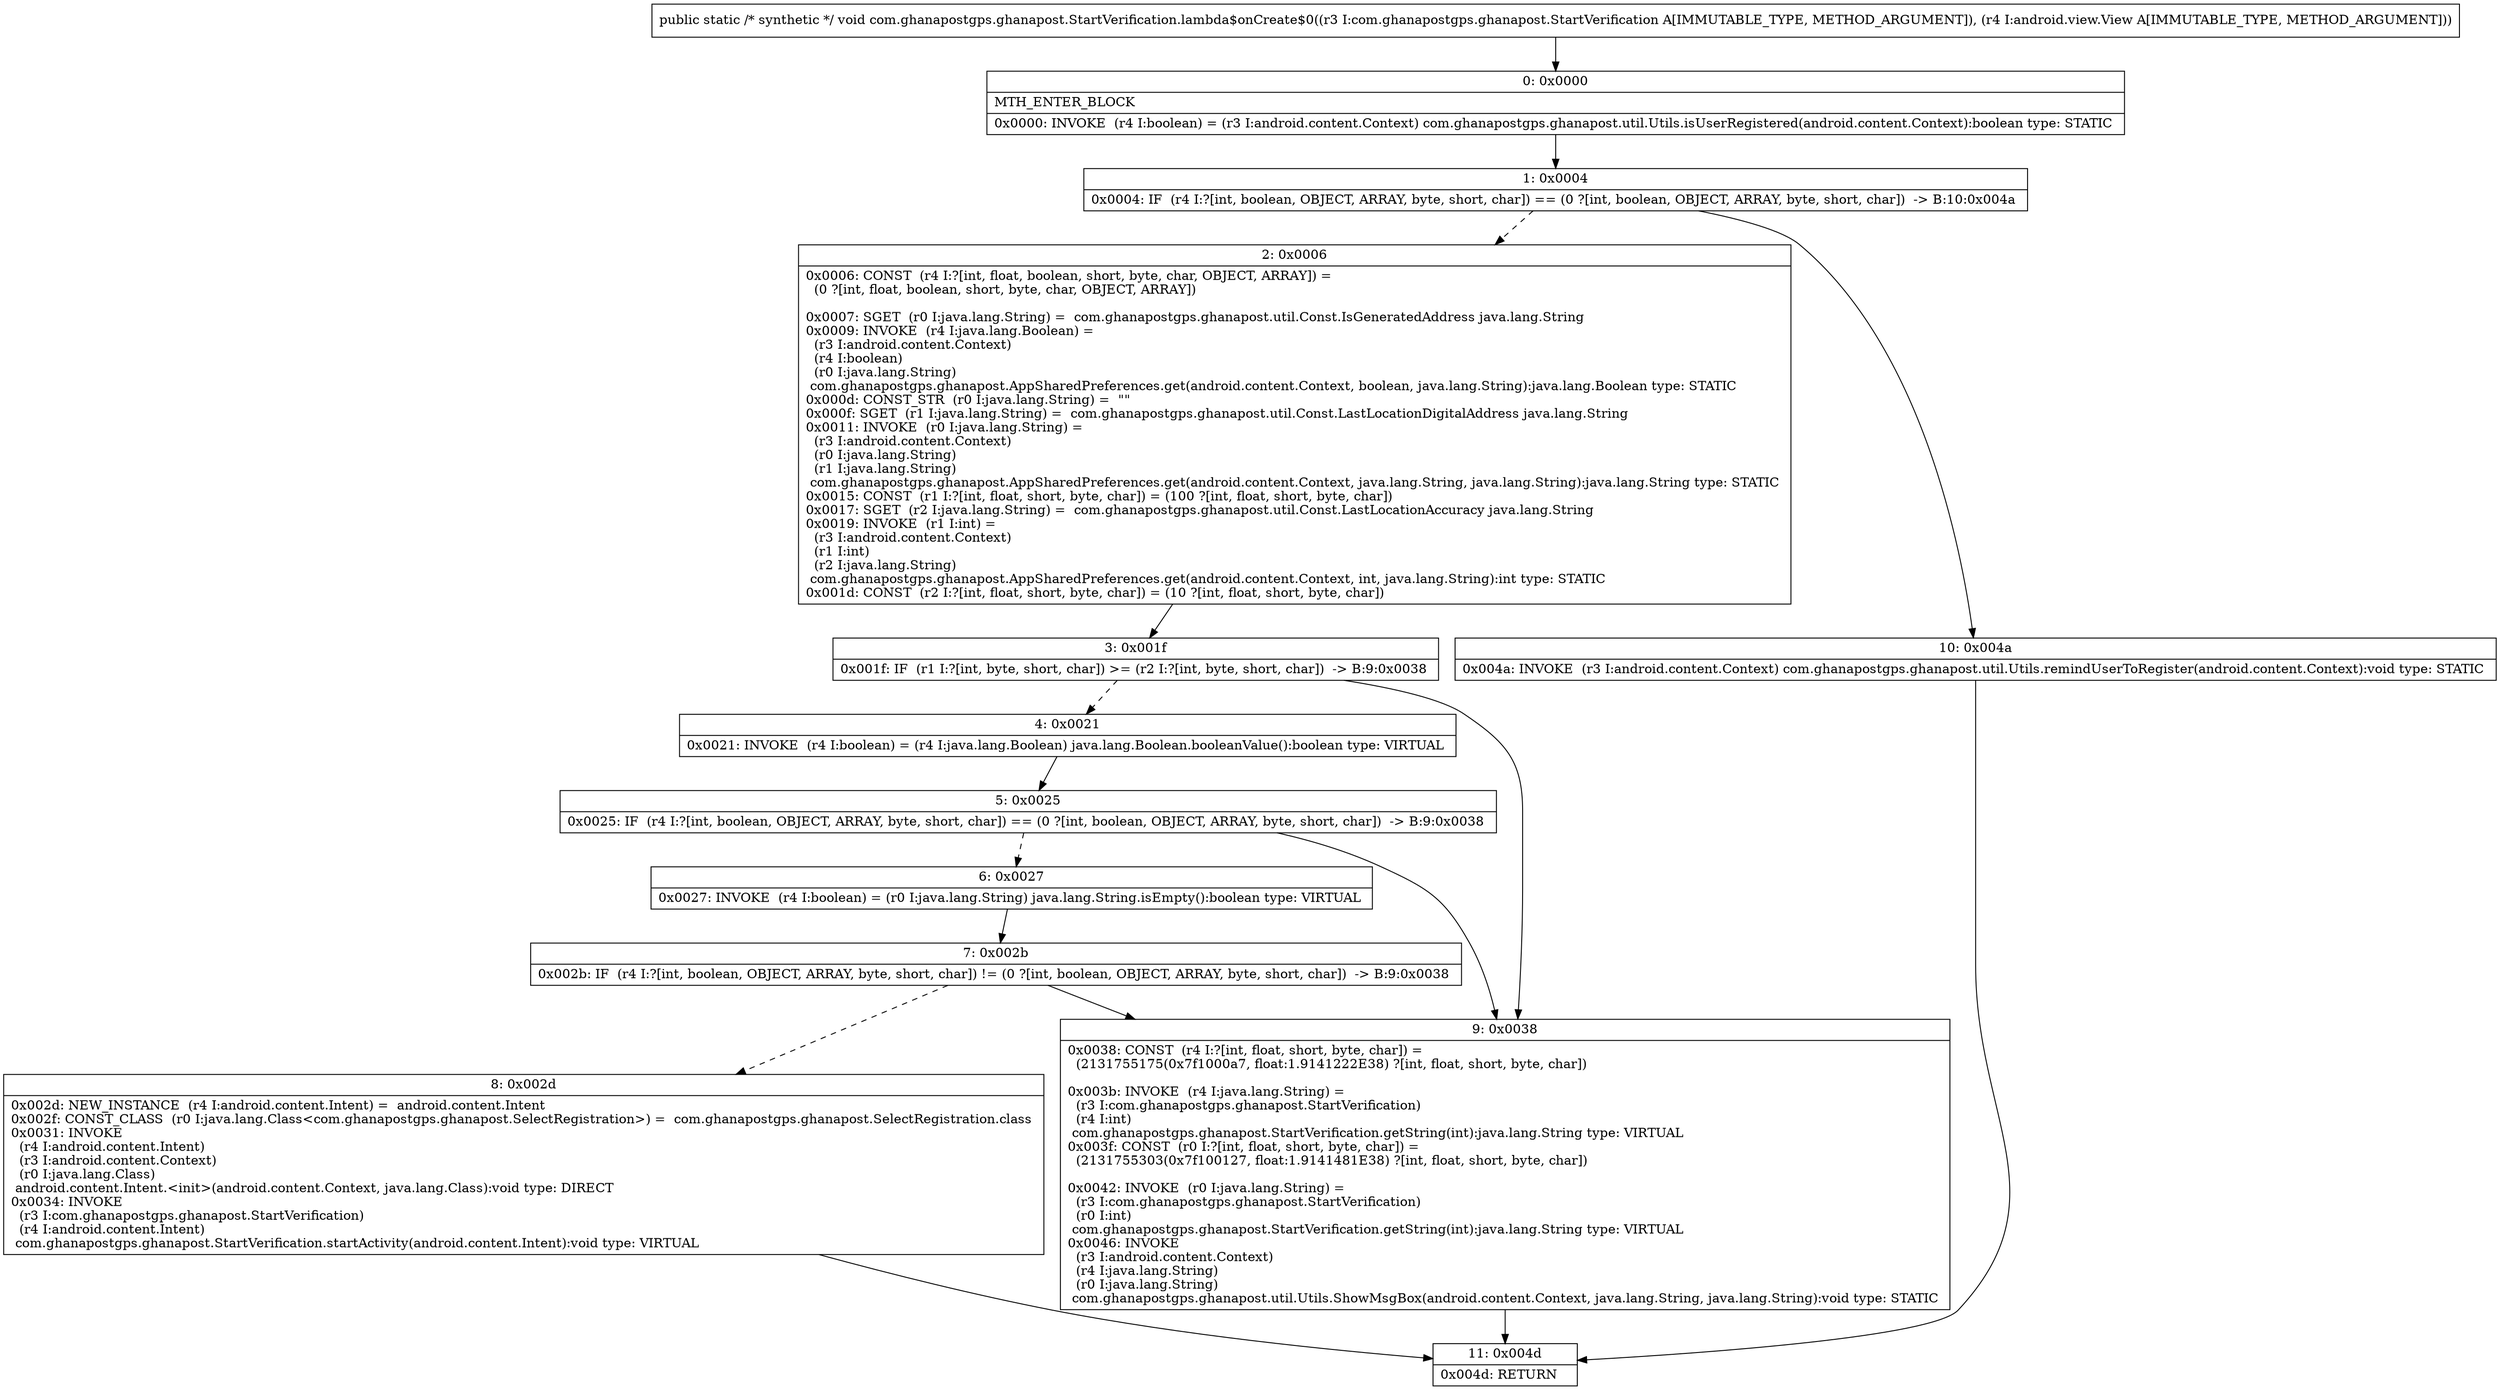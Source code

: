 digraph "CFG forcom.ghanapostgps.ghanapost.StartVerification.lambda$onCreate$0(Lcom\/ghanapostgps\/ghanapost\/StartVerification;Landroid\/view\/View;)V" {
Node_0 [shape=record,label="{0\:\ 0x0000|MTH_ENTER_BLOCK\l|0x0000: INVOKE  (r4 I:boolean) = (r3 I:android.content.Context) com.ghanapostgps.ghanapost.util.Utils.isUserRegistered(android.content.Context):boolean type: STATIC \l}"];
Node_1 [shape=record,label="{1\:\ 0x0004|0x0004: IF  (r4 I:?[int, boolean, OBJECT, ARRAY, byte, short, char]) == (0 ?[int, boolean, OBJECT, ARRAY, byte, short, char])  \-\> B:10:0x004a \l}"];
Node_2 [shape=record,label="{2\:\ 0x0006|0x0006: CONST  (r4 I:?[int, float, boolean, short, byte, char, OBJECT, ARRAY]) = \l  (0 ?[int, float, boolean, short, byte, char, OBJECT, ARRAY])\l \l0x0007: SGET  (r0 I:java.lang.String) =  com.ghanapostgps.ghanapost.util.Const.IsGeneratedAddress java.lang.String \l0x0009: INVOKE  (r4 I:java.lang.Boolean) = \l  (r3 I:android.content.Context)\l  (r4 I:boolean)\l  (r0 I:java.lang.String)\l com.ghanapostgps.ghanapost.AppSharedPreferences.get(android.content.Context, boolean, java.lang.String):java.lang.Boolean type: STATIC \l0x000d: CONST_STR  (r0 I:java.lang.String) =  \"\" \l0x000f: SGET  (r1 I:java.lang.String) =  com.ghanapostgps.ghanapost.util.Const.LastLocationDigitalAddress java.lang.String \l0x0011: INVOKE  (r0 I:java.lang.String) = \l  (r3 I:android.content.Context)\l  (r0 I:java.lang.String)\l  (r1 I:java.lang.String)\l com.ghanapostgps.ghanapost.AppSharedPreferences.get(android.content.Context, java.lang.String, java.lang.String):java.lang.String type: STATIC \l0x0015: CONST  (r1 I:?[int, float, short, byte, char]) = (100 ?[int, float, short, byte, char]) \l0x0017: SGET  (r2 I:java.lang.String) =  com.ghanapostgps.ghanapost.util.Const.LastLocationAccuracy java.lang.String \l0x0019: INVOKE  (r1 I:int) = \l  (r3 I:android.content.Context)\l  (r1 I:int)\l  (r2 I:java.lang.String)\l com.ghanapostgps.ghanapost.AppSharedPreferences.get(android.content.Context, int, java.lang.String):int type: STATIC \l0x001d: CONST  (r2 I:?[int, float, short, byte, char]) = (10 ?[int, float, short, byte, char]) \l}"];
Node_3 [shape=record,label="{3\:\ 0x001f|0x001f: IF  (r1 I:?[int, byte, short, char]) \>= (r2 I:?[int, byte, short, char])  \-\> B:9:0x0038 \l}"];
Node_4 [shape=record,label="{4\:\ 0x0021|0x0021: INVOKE  (r4 I:boolean) = (r4 I:java.lang.Boolean) java.lang.Boolean.booleanValue():boolean type: VIRTUAL \l}"];
Node_5 [shape=record,label="{5\:\ 0x0025|0x0025: IF  (r4 I:?[int, boolean, OBJECT, ARRAY, byte, short, char]) == (0 ?[int, boolean, OBJECT, ARRAY, byte, short, char])  \-\> B:9:0x0038 \l}"];
Node_6 [shape=record,label="{6\:\ 0x0027|0x0027: INVOKE  (r4 I:boolean) = (r0 I:java.lang.String) java.lang.String.isEmpty():boolean type: VIRTUAL \l}"];
Node_7 [shape=record,label="{7\:\ 0x002b|0x002b: IF  (r4 I:?[int, boolean, OBJECT, ARRAY, byte, short, char]) != (0 ?[int, boolean, OBJECT, ARRAY, byte, short, char])  \-\> B:9:0x0038 \l}"];
Node_8 [shape=record,label="{8\:\ 0x002d|0x002d: NEW_INSTANCE  (r4 I:android.content.Intent) =  android.content.Intent \l0x002f: CONST_CLASS  (r0 I:java.lang.Class\<com.ghanapostgps.ghanapost.SelectRegistration\>) =  com.ghanapostgps.ghanapost.SelectRegistration.class \l0x0031: INVOKE  \l  (r4 I:android.content.Intent)\l  (r3 I:android.content.Context)\l  (r0 I:java.lang.Class)\l android.content.Intent.\<init\>(android.content.Context, java.lang.Class):void type: DIRECT \l0x0034: INVOKE  \l  (r3 I:com.ghanapostgps.ghanapost.StartVerification)\l  (r4 I:android.content.Intent)\l com.ghanapostgps.ghanapost.StartVerification.startActivity(android.content.Intent):void type: VIRTUAL \l}"];
Node_9 [shape=record,label="{9\:\ 0x0038|0x0038: CONST  (r4 I:?[int, float, short, byte, char]) = \l  (2131755175(0x7f1000a7, float:1.9141222E38) ?[int, float, short, byte, char])\l \l0x003b: INVOKE  (r4 I:java.lang.String) = \l  (r3 I:com.ghanapostgps.ghanapost.StartVerification)\l  (r4 I:int)\l com.ghanapostgps.ghanapost.StartVerification.getString(int):java.lang.String type: VIRTUAL \l0x003f: CONST  (r0 I:?[int, float, short, byte, char]) = \l  (2131755303(0x7f100127, float:1.9141481E38) ?[int, float, short, byte, char])\l \l0x0042: INVOKE  (r0 I:java.lang.String) = \l  (r3 I:com.ghanapostgps.ghanapost.StartVerification)\l  (r0 I:int)\l com.ghanapostgps.ghanapost.StartVerification.getString(int):java.lang.String type: VIRTUAL \l0x0046: INVOKE  \l  (r3 I:android.content.Context)\l  (r4 I:java.lang.String)\l  (r0 I:java.lang.String)\l com.ghanapostgps.ghanapost.util.Utils.ShowMsgBox(android.content.Context, java.lang.String, java.lang.String):void type: STATIC \l}"];
Node_10 [shape=record,label="{10\:\ 0x004a|0x004a: INVOKE  (r3 I:android.content.Context) com.ghanapostgps.ghanapost.util.Utils.remindUserToRegister(android.content.Context):void type: STATIC \l}"];
Node_11 [shape=record,label="{11\:\ 0x004d|0x004d: RETURN   \l}"];
MethodNode[shape=record,label="{public static \/* synthetic *\/ void com.ghanapostgps.ghanapost.StartVerification.lambda$onCreate$0((r3 I:com.ghanapostgps.ghanapost.StartVerification A[IMMUTABLE_TYPE, METHOD_ARGUMENT]), (r4 I:android.view.View A[IMMUTABLE_TYPE, METHOD_ARGUMENT])) }"];
MethodNode -> Node_0;
Node_0 -> Node_1;
Node_1 -> Node_2[style=dashed];
Node_1 -> Node_10;
Node_2 -> Node_3;
Node_3 -> Node_4[style=dashed];
Node_3 -> Node_9;
Node_4 -> Node_5;
Node_5 -> Node_6[style=dashed];
Node_5 -> Node_9;
Node_6 -> Node_7;
Node_7 -> Node_8[style=dashed];
Node_7 -> Node_9;
Node_8 -> Node_11;
Node_9 -> Node_11;
Node_10 -> Node_11;
}

